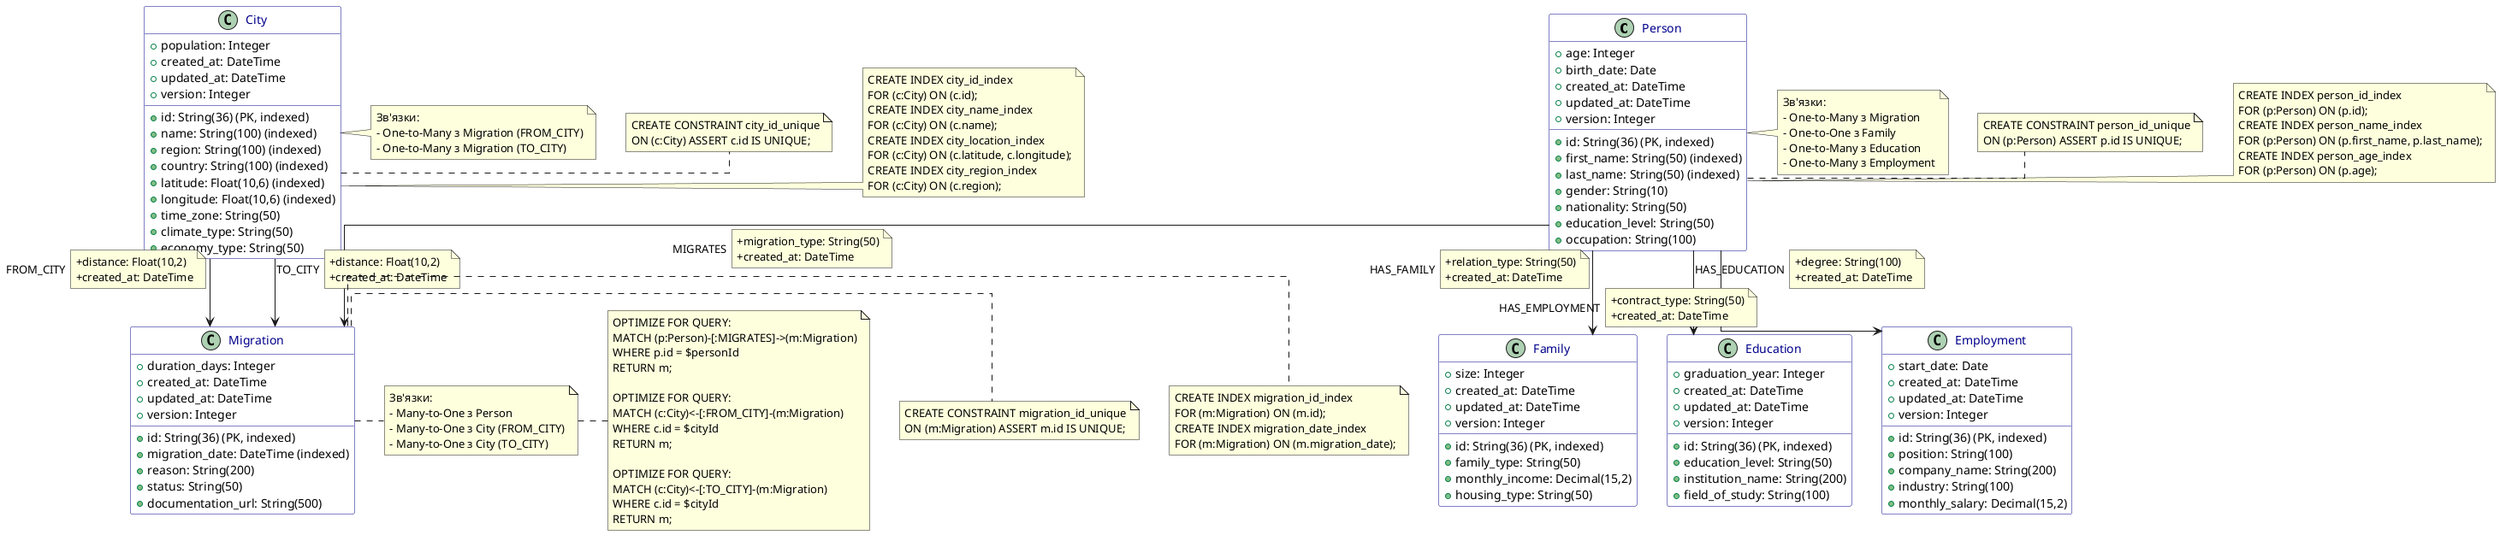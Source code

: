 @startuml
!define NODE class
!define RELATIONSHIP class

allowmixing

skinparam linetype ortho
skinparam class {
  BackgroundColor White
  BorderColor DarkBlue
  FontColor DarkBlue
}

' Вузли Neo4j з конкретними властивостями
NODE Person {
  +id: String(36) (PK, indexed)
  +first_name: String(50) (indexed)
  +last_name: String(50) (indexed)
  +gender: String(10)
  +age: Integer
  +birth_date: Date
  +nationality: String(50)
  +education_level: String(50)
  +occupation: String(100)
  +created_at: DateTime
  +updated_at: DateTime
  +version: Integer
}

NODE City {
  +id: String(36) (PK, indexed)
  +name: String(100) (indexed)
  +region: String(100) (indexed)
  +country: String(100) (indexed)
  +population: Integer
  +latitude: Float(10,6) (indexed)
  +longitude: Float(10,6) (indexed)
  +time_zone: String(50)
  +climate_type: String(50)
  +economy_type: String(50)
  +created_at: DateTime
  +updated_at: DateTime
  +version: Integer
}

NODE Migration {
  +id: String(36) (PK, indexed)
  +migration_date: DateTime (indexed)
  +reason: String(200)
  +duration_days: Integer
  +status: String(50)
  +documentation_url: String(500)
  +created_at: DateTime
  +updated_at: DateTime
  +version: Integer
}

NODE Family {
  +id: String(36) (PK, indexed)
  +family_type: String(50)
  +size: Integer
  +monthly_income: Decimal(15,2)
  +housing_type: String(50)
  +created_at: DateTime
  +updated_at: DateTime
  +version: Integer
}

NODE Education {
  +id: String(36) (PK, indexed)
  +education_level: String(50)
  +institution_name: String(200)
  +field_of_study: String(100)
  +graduation_year: Integer
  +created_at: DateTime
  +updated_at: DateTime
  +version: Integer
}

NODE Employment {
  +id: String(36) (PK, indexed)
  +position: String(100)
  +company_name: String(200)
  +industry: String(100)
  +monthly_salary: Decimal(15,2)
  +start_date: Date
  +created_at: DateTime
  +updated_at: DateTime
  +version: Integer
}

' Зв'язки Neo4j з властивостями
Person --> Migration : "MIGRATES"
note right on link
  +migration_type: String(50)
  +created_at: DateTime
end note

City --> Migration : "FROM_CITY"
note right on link
  +distance: Float(10,2)
  +created_at: DateTime
end note

City --> Migration : "TO_CITY"
note right on link
  +distance: Float(10,2)
  +created_at: DateTime
end note

Person --> Family : "HAS_FAMILY"
note right on link
  +relation_type: String(50)
  +created_at: DateTime
end note

Person --> Education : "HAS_EDUCATION"
note right on link
  +degree: String(100)
  +created_at: DateTime
end note

Person --> Employment : "HAS_EMPLOYMENT"
note right on link
  +contract_type: String(50)
  +created_at: DateTime
end note

' Індекси
note right of Person
  CREATE INDEX person_id_index
  FOR (p:Person) ON (p.id);
  CREATE INDEX person_name_index
  FOR (p:Person) ON (p.first_name, p.last_name);
  CREATE INDEX person_age_index
  FOR (p:Person) ON (p.age);
end note

note right of City
  CREATE INDEX city_id_index
  FOR (c:City) ON (c.id);
  CREATE INDEX city_name_index
  FOR (c:City) ON (c.name);
  CREATE INDEX city_location_index
  FOR (c:City) ON (c.latitude, c.longitude);
  CREATE INDEX city_region_index
  FOR (c:City) ON (c.region);
end note

note right of Migration
  CREATE INDEX migration_id_index
  FOR (m:Migration) ON (m.id);
  CREATE INDEX migration_date_index
  FOR (m:Migration) ON (m.migration_date);
end note

' Обмеження
note right of Person
  CREATE CONSTRAINT person_id_unique
  ON (p:Person) ASSERT p.id IS UNIQUE;
end note

note right of City
  CREATE CONSTRAINT city_id_unique
  ON (c:City) ASSERT c.id IS UNIQUE;
end note

note right of Migration
  CREATE CONSTRAINT migration_id_unique
  ON (m:Migration) ASSERT m.id IS UNIQUE;
end note

' Типи зв'язків
note right of Person
  Зв'язки:
  - One-to-Many з Migration
  - One-to-One з Family
  - One-to-Many з Education
  - One-to-Many з Employment
end note

note right of City
  Зв'язки:
  - One-to-Many з Migration (FROM_CITY)
  - One-to-Many з Migration (TO_CITY)
end note

note right of Migration
  Зв'язки:
  - Many-to-One з Person
  - Many-to-One з City (FROM_CITY)
  - Many-to-One з City (TO_CITY)
end note

' Оптимізація запитів
note right
  OPTIMIZE FOR QUERY:
  MATCH (p:Person)-[:MIGRATES]->(m:Migration)
  WHERE p.id = $personId
  RETURN m;
  
  OPTIMIZE FOR QUERY:
  MATCH (c:City)<-[:FROM_CITY]-(m:Migration)
  WHERE c.id = $cityId
  RETURN m;
  
  OPTIMIZE FOR QUERY:
  MATCH (c:City)<-[:TO_CITY]-(m:Migration)
  WHERE c.id = $cityId
  RETURN m;
end note

@enduml 